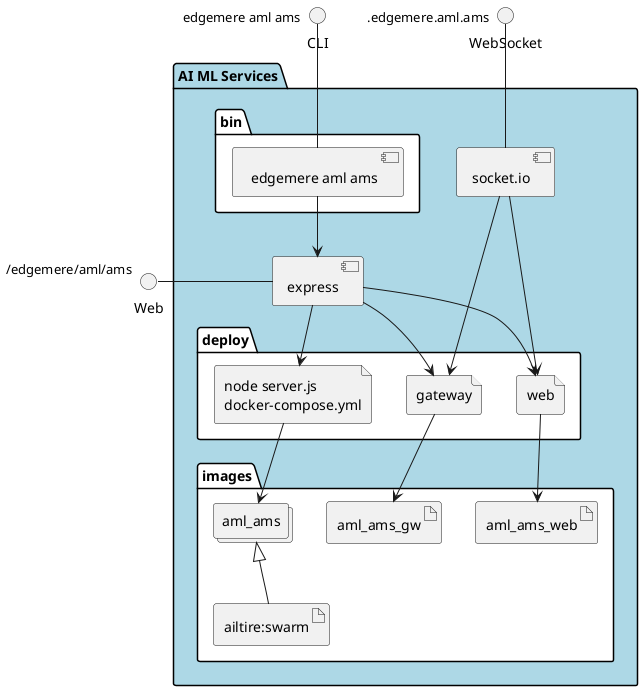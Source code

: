 @startuml
  interface CLI
  interface Web
  interface WebSocket
package "AI ML Services" #lightblue {
  component express as REST
  component socket.io as socket
  folder bin #ffffff {
    component " edgemere aml ams" as binName
  }
  binName --> REST

  folder deploy #ffffff {
      file "node server.js\ndocker-compose.yml" as aml_ams_container
      REST --> aml_ams_container

  
    file "web" as web_container
    REST --> web_container
    socket ---> web_container
  
    file "gateway" as gateway_container
    REST --> gateway_container
    socket ---> gateway_container
  
  }
  folder images #ffffff {
    collections "aml_ams" as aml_amsimage
    artifact "ailtire:swarm" as ailtireswarm
    aml_amsimage <|-- ailtireswarm
    aml_ams_container --> aml_amsimage

  
      artifact aml_ams_web
      web_container --> aml_ams_web
    
      artifact aml_ams_gw
      gateway_container --> aml_ams_gw
    
  }
}
CLI " edgemere aml ams" -- binName
Web "/edgemere/aml/ams" - REST
WebSocket ".edgemere.aml.ams" -- socket

@enduml
